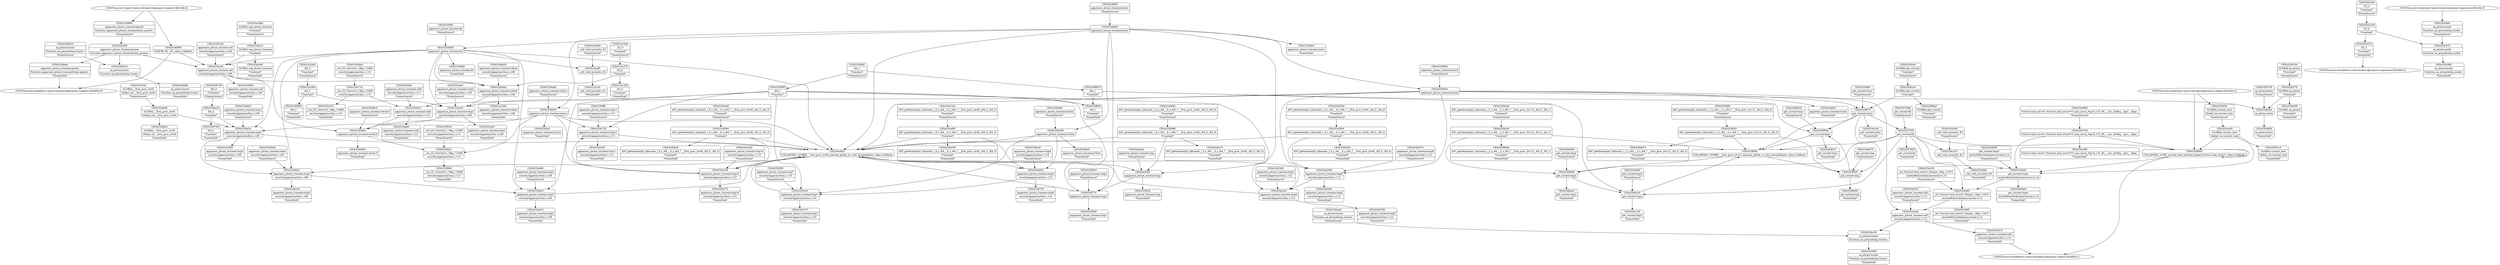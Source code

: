 digraph {
	CE0x533b0a0 [shape=record,shape=Mrecord,label="{CE0x533b0a0|apparmor_ptrace_traceme:return|*SummSource*}"]
	CE0x533d260 [shape=record,shape=Mrecord,label="{CE0x533d260|_call_void_mcount()_#2|*SummSource*}"]
	CE0x5338740 [shape=record,shape=Mrecord,label="{CE0x5338740|i64_0|*Constant*|*SummSource*}"]
	CE0x5335a60 [shape=record,shape=Mrecord,label="{CE0x5335a60|_call_void_mcount()_#2|*SummSource*}"]
	CE0x5358340 [shape=record,shape=Mrecord,label="{CE0x5358340|i64*_getelementptr_inbounds_(_2_x_i64_,_2_x_i64_*___llvm_gcov_ctr112,_i64_0,_i64_1)|*Constant*|*SummSource*}"]
	CE0x533d360 [shape=record,shape=Mrecord,label="{CE0x533d360|_call_void_mcount()_#2|*SummSink*}"]
	CE0x51a1070 [shape=record,shape=Mrecord,label="{CE0x51a1070|i32_0|*Constant*}"]
	CE0x535b800 [shape=record,shape=Mrecord,label="{CE0x535b800|aa_ptrace:entry|*SummSink*}"]
	CE0x533f6a0 [shape=record,shape=Mrecord,label="{CE0x533f6a0|i64_1|*Constant*|*SummSource*}"]
	CE0x535d810 [shape=record,shape=Mrecord,label="{CE0x535d810|apparmor_ptrace_traceme:retval.0|*SummSource*}"]
	CE0x52a5fd0 [shape=record,shape=Mrecord,label="{CE0x52a5fd0|apparmor_ptrace_traceme:parent|Function::apparmor_ptrace_traceme&Arg::parent::}"]
	CE0x535c090 [shape=record,shape=Mrecord,label="{CE0x535c090|aa_ptrace:tracee|Function::aa_ptrace&Arg::tracee::|*SummSink*}"]
	CE0x53392f0 [shape=record,shape=Mrecord,label="{CE0x53392f0|apparmor_ptrace_traceme:tmp7|security/apparmor/lsm.c,110|*SummSource*}"]
	CE0x5366640 [shape=record,shape=Mrecord,label="{CE0x5366640|get_current:tmp2}"]
	CE0x533f600 [shape=record,shape=Mrecord,label="{CE0x533f600|i64_1|*Constant*|*SummSink*}"]
	CE0x533f990 [shape=record,shape=Mrecord,label="{CE0x533f990|COLLAPSED:_GCMRE___llvm_gcov_ctr112_internal_global_2_x_i64_zeroinitializer:_elem_0:default:}"]
	CE0x51a1240 [shape=record,shape=Mrecord,label="{CE0x51a1240|i32_0|*Constant*|*SummSink*}"]
	CE0x533b920 [shape=record,shape=Mrecord,label="{CE0x533b920|apparmor_ptrace_traceme:tmp3|security/apparmor/lsm.c,109|*SummSource*}"]
	CE0x533cc20 [shape=record,shape=Mrecord,label="{CE0x533cc20|_call_void_mcount()_#2|*SummSink*}"]
	CE0x533f920 [shape=record,shape=Mrecord,label="{CE0x533f920|get_current:tmp}"]
	CE0x5338020 [shape=record,shape=Mrecord,label="{CE0x5338020|apparmor_ptrace_traceme:if.end}"]
	CE0x53420e0 [shape=record,shape=Mrecord,label="{CE0x53420e0|apparmor_ptrace_traceme:tmp8|security/apparmor/lsm.c,112|*SummSink*}"]
	CE0x534c210 [shape=record,shape=Mrecord,label="{CE0x534c210|_call_void_mcount()_#2}"]
	CE0x5335850 [shape=record,shape=Mrecord,label="{CE0x5335850|apparmor_ptrace_traceme:tmp1|*SummSink*}"]
	CE0x533f3f0 [shape=record,shape=Mrecord,label="{CE0x533f3f0|apparmor_ptrace_traceme:bb|*SummSource*}"]
	CE0x533c360 [shape=record,shape=Mrecord,label="{CE0x533c360|i64_2|*Constant*}"]
	CE0x533e6f0 [shape=record,shape=Mrecord,label="{CE0x533e6f0|_ret_%struct.task_struct*_%tmp4,_!dbg_!15471|./arch/x86/include/asm/current.h,14|*SummSink*}"]
	CE0x5357600 [shape=record,shape=Mrecord,label="{CE0x5357600|get_current:bb|*SummSink*}"]
	CE0x5ec6e70 [shape=record,shape=Mrecord,label="{CE0x5ec6e70|i64*_getelementptr_inbounds_(_6_x_i64_,_6_x_i64_*___llvm_gcov_ctr40,_i64_0,_i64_0)|*Constant*|*SummSink*}"]
	CE0x533c3d0 [shape=record,shape=Mrecord,label="{CE0x533c3d0|i64_2|*Constant*|*SummSource*}"]
	CE0x534e6c0 [shape=record,shape=Mrecord,label="{CE0x534e6c0|apparmor_ptrace_traceme:tmp6|security/apparmor/lsm.c,110}"]
	CE0x533f590 [shape=record,shape=Mrecord,label="{CE0x533f590|i64_1|*Constant*}"]
	CE0x535b400 [shape=record,shape=Mrecord,label="{CE0x535b400|GLOBAL:aa_ptrace|*Constant*|*SummSink*}"]
	CE0x533e460 [shape=record,shape=Mrecord,label="{CE0x533e460|_ret_%struct.task_struct*_%tmp4,_!dbg_!15471|./arch/x86/include/asm/current.h,14}"]
	CE0x533d420 [shape=record,shape=Mrecord,label="{CE0x533d420|get_current:tmp4|./arch/x86/include/asm/current.h,14}"]
	"CONST[source:1(input),value:2(dynamic)][purpose:{subject}][SrcIdx:2]"
	CE0x5336980 [shape=record,shape=Mrecord,label="{CE0x5336980|i64*_getelementptr_inbounds_(_6_x_i64_,_6_x_i64_*___llvm_gcov_ctr40,_i64_0,_i64_0)|*Constant*}"]
	CE0x535b910 [shape=record,shape=Mrecord,label="{CE0x535b910|aa_ptrace:tracer|Function::aa_ptrace&Arg::tracer::}"]
	CE0x53391e0 [shape=record,shape=Mrecord,label="{CE0x53391e0|apparmor_ptrace_traceme:tmp7|security/apparmor/lsm.c,110}"]
	CE0x5364b70 [shape=record,shape=Mrecord,label="{CE0x5364b70|get_current:tmp1|*SummSink*}"]
	CE0x535d9b0 [shape=record,shape=Mrecord,label="{CE0x535d9b0|apparmor_ptrace_traceme:retval.0|*SummSink*}"]
	CE0x533a7e0 [shape=record,shape=Mrecord,label="{CE0x533a7e0|GLOBAL:__llvm_gcov_ctr40|Global_var:__llvm_gcov_ctr40|*SummSource*}"]
	CE0x53584b0 [shape=record,shape=Mrecord,label="{CE0x53584b0|i64*_getelementptr_inbounds_(_2_x_i64_,_2_x_i64_*___llvm_gcov_ctr112,_i64_0,_i64_1)|*Constant*|*SummSink*}"]
	CE0x535bb10 [shape=record,shape=Mrecord,label="{CE0x535bb10|aa_ptrace:tracer|Function::aa_ptrace&Arg::tracer::|*SummSource*}"]
	CE0x5336f50 [shape=record,shape=Mrecord,label="{CE0x5336f50|apparmor_ptrace_traceme:entry|*SummSource*}"]
	CE0x534c150 [shape=record,shape=Mrecord,label="{CE0x534c150|get_current:tmp3|*SummSink*}"]
	CE0x5366ac0 [shape=record,shape=Mrecord,label="{CE0x5366ac0|get_current:tmp2|*SummSink*}"]
	CE0x5357480 [shape=record,shape=Mrecord,label="{CE0x5357480|get_current:bb|*SummSource*}"]
	CE0x535d6b0 [shape=record,shape=Mrecord,label="{CE0x535d6b0|apparmor_ptrace_traceme:retval.0}"]
	CE0x51a10e0 [shape=record,shape=Mrecord,label="{CE0x51a10e0|i32_0|*Constant*|*SummSource*}"]
	CE0x5342070 [shape=record,shape=Mrecord,label="{CE0x5342070|apparmor_ptrace_traceme:tmp8|security/apparmor/lsm.c,112|*SummSource*}"]
	CE0x5340450 [shape=record,shape=Mrecord,label="{CE0x5340450|apparmor_ptrace_traceme:if.then}"]
	CE0x5355bf0 [shape=record,shape=Mrecord,label="{CE0x5355bf0|i64*_getelementptr_inbounds_(_2_x_i64_,_2_x_i64_*___llvm_gcov_ctr112,_i64_0,_i64_0)|*Constant*|*SummSource*}"]
	CE0x535e720 [shape=record,shape=Mrecord,label="{CE0x535e720|apparmor_ptrace_traceme:tmp11|security/apparmor/lsm.c,113}"]
	CE0x534c860 [shape=record,shape=Mrecord,label="{CE0x534c860|%struct.task_struct*_(%struct.task_struct**)*_asm_movq_%gs:$_1:P_,$0_,_r,im,_dirflag_,_fpsr_,_flags_|*SummSource*}"]
	CE0x5344040 [shape=record,shape=Mrecord,label="{CE0x5344040|i64*_getelementptr_inbounds_(_6_x_i64_,_6_x_i64_*___llvm_gcov_ctr40,_i64_0,_i64_4)|*Constant*|*SummSource*}"]
	CE0x5338a30 [shape=record,shape=Mrecord,label="{CE0x5338a30|apparmor_ptrace_traceme:tmp3|security/apparmor/lsm.c,109}"]
	CE0x5357350 [shape=record,shape=Mrecord,label="{CE0x5357350|get_current:bb}"]
	CE0x533ef00 [shape=record,shape=Mrecord,label="{CE0x533ef00|i64*_getelementptr_inbounds_(_6_x_i64_,_6_x_i64_*___llvm_gcov_ctr40,_i64_0,_i64_3)|*Constant*}"]
	CE0x534c8f0 [shape=record,shape=Mrecord,label="{CE0x534c8f0|%struct.task_struct*_(%struct.task_struct**)*_asm_movq_%gs:$_1:P_,$0_,_r,im,_dirflag_,_fpsr_,_flags_|*SummSink*}"]
	"CONST[source:2(external),value:2(dynamic)][purpose:{object}][SrcIdx:4]"
	CE0x535b700 [shape=record,shape=Mrecord,label="{CE0x535b700|aa_ptrace:entry|*SummSource*}"]
	CE0x533aaf0 [shape=record,shape=Mrecord,label="{CE0x533aaf0|_call_void_mcount()_#2}"]
	CE0x533cfa0 [shape=record,shape=Mrecord,label="{CE0x533cfa0|apparmor_ptrace_traceme:tmp2|security/apparmor/lsm.c,109|*SummSink*}"]
	CE0x534e330 [shape=record,shape=Mrecord,label="{CE0x534e330|i64*_getelementptr_inbounds_(_6_x_i64_,_6_x_i64_*___llvm_gcov_ctr40,_i64_0,_i64_3)|*Constant*|*SummSink*}"]
	CE0x533e250 [shape=record,shape=Mrecord,label="{CE0x533e250|_ret_%struct.task_struct*_%tmp4,_!dbg_!15471|./arch/x86/include/asm/current.h,14|*SummSource*}"]
	CE0x533ce50 [shape=record,shape=Mrecord,label="{CE0x533ce50|apparmor_ptrace_traceme:tmp2|security/apparmor/lsm.c,109}"]
	CE0x5335bd0 [shape=record,shape=Mrecord,label="{CE0x5335bd0|apparmor_ptrace_traceme:bb}"]
	CE0x53387b0 [shape=record,shape=Mrecord,label="{CE0x53387b0|i64_0|*Constant*|*SummSink*}"]
	CE0x533ed10 [shape=record,shape=Mrecord,label="{CE0x533ed10|apparmor_ptrace_traceme:tmp5|security/apparmor/lsm.c,109|*SummSink*}"]
	CE0x535dc80 [shape=record,shape=Mrecord,label="{CE0x535dc80|i64*_getelementptr_inbounds_(_6_x_i64_,_6_x_i64_*___llvm_gcov_ctr40,_i64_0,_i64_5)|*Constant*|*SummSource*}"]
	CE0x533f520 [shape=record,shape=Mrecord,label="{CE0x533f520|apparmor_ptrace_traceme:tmp|*SummSink*}"]
	CE0x534c0b0 [shape=record,shape=Mrecord,label="{CE0x534c0b0|get_current:tmp3|*SummSource*}"]
	CE0x53364b0 [shape=record,shape=Mrecord,label="{CE0x53364b0|apparmor_ptrace_traceme:entry|*SummSink*}"]
	CE0x5368a50 [shape=record,shape=Mrecord,label="{CE0x5368a50|get_current:tmp1|*SummSource*}"]
	CE0x533dd40 [shape=record,shape=Mrecord,label="{CE0x533dd40|apparmor_ptrace_traceme:call|security/apparmor/lsm.c,108|*SummSink*}"]
	CE0x533b030 [shape=record,shape=Mrecord,label="{CE0x533b030|apparmor_ptrace_traceme:return}"]
	CE0x535e200 [shape=record,shape=Mrecord,label="{CE0x535e200|apparmor_ptrace_traceme:tmp10|security/apparmor/lsm.c,113|*SummSource*}"]
	CE0x5342ea0 [shape=record,shape=Mrecord,label="{CE0x5342ea0|apparmor_ptrace_traceme:call1|security/apparmor/lsm.c,112}"]
	CE0x53582a0 [shape=record,shape=Mrecord,label="{CE0x53582a0|i64*_getelementptr_inbounds_(_2_x_i64_,_2_x_i64_*___llvm_gcov_ctr112,_i64_0,_i64_1)|*Constant*}"]
	CE0x533d1a0 [shape=record,shape=Mrecord,label="{CE0x533d1a0|apparmor_ptrace_traceme:call|security/apparmor/lsm.c,108|*SummSource*}"]
	CE0x533bdc0 [shape=record,shape=Mrecord,label="{CE0x533bdc0|apparmor_ptrace_traceme:tmp5|security/apparmor/lsm.c,109}"]
	CE0x5344300 [shape=record,shape=Mrecord,label="{CE0x5344300|i64*_getelementptr_inbounds_(_6_x_i64_,_6_x_i64_*___llvm_gcov_ctr40,_i64_0,_i64_4)|*Constant*|*SummSink*}"]
	CE0x53404f0 [shape=record,shape=Mrecord,label="{CE0x53404f0|apparmor_ptrace_traceme:if.then|*SummSource*}"]
	CE0x535c8e0 [shape=record,shape=Mrecord,label="{CE0x535c8e0|aa_ptrace:mode|Function::aa_ptrace&Arg::mode::|*SummSource*}"]
	CE0x5340690 [shape=record,shape=Mrecord,label="{CE0x5340690|VOIDTB_TE:_CE:_elem_0:default:}"]
	CE0x533c0b0 [shape=record,shape=Mrecord,label="{CE0x533c0b0|apparmor_ptrace_traceme:tmp3|security/apparmor/lsm.c,109|*SummSink*}"]
	"CONST[source:0(mediator),value:0(static)][purpose:{operation}][SnkIdx:2]"
	CE0x5ec6f50 [shape=record,shape=Mrecord,label="{CE0x5ec6f50|apparmor_ptrace_traceme:tmp}"]
	CE0x53424c0 [shape=record,shape=Mrecord,label="{CE0x53424c0|apparmor_ptrace_traceme:tmp9|security/apparmor/lsm.c,112}"]
	CE0x535ae80 [shape=record,shape=Mrecord,label="{CE0x535ae80|apparmor_ptrace_traceme:call2|security/apparmor/lsm.c,112|*SummSink*}"]
	CE0x5338e20 [shape=record,shape=Mrecord,label="{CE0x5338e20|apparmor_ptrace_traceme:tmp6|security/apparmor/lsm.c,110|*SummSource*}"]
	CE0x535c710 [shape=record,shape=Mrecord,label="{CE0x535c710|_ret_i32_%error.0,_!dbg_!15485|security/apparmor/ipc.c,110}"]
	CE0x5ec6ee0 [shape=record,shape=Mrecord,label="{CE0x5ec6ee0|apparmor_ptrace_traceme:tmp|*SummSource*}"]
	CE0x535bb80 [shape=record,shape=Mrecord,label="{CE0x535bb80|aa_ptrace:tracer|Function::aa_ptrace&Arg::tracer::|*SummSink*}"]
	CE0x533a6d0 [shape=record,shape=Mrecord,label="{CE0x533a6d0|GLOBAL:__llvm_gcov_ctr40|Global_var:__llvm_gcov_ctr40}"]
	CE0x535e270 [shape=record,shape=Mrecord,label="{CE0x535e270|apparmor_ptrace_traceme:tmp10|security/apparmor/lsm.c,113|*SummSink*}"]
	CE0x535f4c0 [shape=record,shape=Mrecord,label="{CE0x535f4c0|_ret_i32_%retval.0,_!dbg_!15480|security/apparmor/lsm.c,113}"]
	CE0x533f460 [shape=record,shape=Mrecord,label="{CE0x533f460|apparmor_ptrace_traceme:bb|*SummSink*}"]
	CE0x533bb40 [shape=record,shape=Mrecord,label="{CE0x533bb40|apparmor_ptrace_traceme:tmp4|security/apparmor/lsm.c,109|*SummSource*}"]
	CE0x53689e0 [shape=record,shape=Mrecord,label="{CE0x53689e0|get_current:tmp1}"]
	CE0x53596a0 [shape=record,shape=Mrecord,label="{CE0x53596a0|GLOBAL:get_current|*Constant*|*SummSink*}"]
	CE0x535c9b0 [shape=record,shape=Mrecord,label="{CE0x535c9b0|aa_ptrace:mode|Function::aa_ptrace&Arg::mode::|*SummSink*}"]
	CE0x533cce0 [shape=record,shape=Mrecord,label="{CE0x533cce0|apparmor_ptrace_traceme:call|security/apparmor/lsm.c,108}"]
	CE0x534e850 [shape=record,shape=Mrecord,label="{CE0x534e850|apparmor_ptrace_traceme:tobool|security/apparmor/lsm.c,109|*SummSource*}"]
	CE0x5343fd0 [shape=record,shape=Mrecord,label="{CE0x5343fd0|i64*_getelementptr_inbounds_(_6_x_i64_,_6_x_i64_*___llvm_gcov_ctr40,_i64_0,_i64_4)|*Constant*}"]
	CE0x53368c0 [shape=record,shape=Mrecord,label="{CE0x53368c0|apparmor_ptrace_traceme:if.then|*SummSink*}"]
	CE0x5366c30 [shape=record,shape=Mrecord,label="{CE0x5366c30|get_current:tmp3}"]
	CE0x534a970 [shape=record,shape=Mrecord,label="{CE0x534a970|get_current:tmp|*SummSource*}"]
	CE0x533f2e0 [shape=record,shape=Mrecord,label="{CE0x533f2e0|apparmor_ptrace_traceme:return|*SummSink*}"]
	CE0x535afa0 [shape=record,shape=Mrecord,label="{CE0x535afa0|apparmor_ptrace_traceme:call2|security/apparmor/lsm.c,112|*SummSource*}"]
	CE0x5356660 [shape=record,shape=Mrecord,label="{CE0x5356660|COLLAPSED:_GCRE_current_task_external_global_%struct.task_struct*:_elem_0:default:}"]
	CE0x5368900 [shape=record,shape=Mrecord,label="{CE0x5368900|get_current:tmp|*SummSink*}"]
	CE0x533e880 [shape=record,shape=Mrecord,label="{CE0x533e880|apparmor_ptrace_traceme:tmp5|security/apparmor/lsm.c,109|*SummSource*}"]
	CE0x535f160 [shape=record,shape=Mrecord,label="{CE0x535f160|apparmor_ptrace_traceme:tmp11|security/apparmor/lsm.c,113|*SummSink*}"]
	CE0x535df20 [shape=record,shape=Mrecord,label="{CE0x535df20|i64*_getelementptr_inbounds_(_6_x_i64_,_6_x_i64_*___llvm_gcov_ctr40,_i64_0,_i64_5)|*Constant*|*SummSink*}"]
	CE0x52a1db0 [shape=record,shape=Mrecord,label="{CE0x52a1db0|GLOBAL:cap_ptrace_traceme|*Constant*|*SummSource*}"]
	CE0x535c230 [shape=record,shape=Mrecord,label="{CE0x535c230|i32_2|*Constant*}"]
	"CONST[source:2(external),value:0(static)][purpose:{operation}][SrcIdx:3]"
	CE0x535cbb0 [shape=record,shape=Mrecord,label="{CE0x535cbb0|_ret_i32_%error.0,_!dbg_!15485|security/apparmor/ipc.c,110|*SummSource*}"]
	CE0x5355f20 [shape=record,shape=Mrecord,label="{CE0x5355f20|GLOBAL:current_task|Global_var:current_task|*SummSource*}"]
	CE0x53388c0 [shape=record,shape=Mrecord,label="{CE0x53388c0|apparmor_ptrace_traceme:tmp4|security/apparmor/lsm.c,109}"]
	CE0x534c7b0 [shape=record,shape=Mrecord,label="{CE0x534c7b0|%struct.task_struct*_(%struct.task_struct**)*_asm_movq_%gs:$_1:P_,$0_,_r,im,_dirflag_,_fpsr_,_flags_}"]
	CE0x533e610 [shape=record,shape=Mrecord,label="{CE0x533e610|apparmor_ptrace_traceme:call2|security/apparmor/lsm.c,112}"]
	CE0x5339450 [shape=record,shape=Mrecord,label="{CE0x5339450|i64_2|*Constant*|*SummSink*}"]
	CE0x533d8a0 [shape=record,shape=Mrecord,label="{CE0x533d8a0|apparmor_ptrace_traceme:parent|Function::apparmor_ptrace_traceme&Arg::parent::|*SummSink*}"]
	CE0x53666b0 [shape=record,shape=Mrecord,label="{CE0x53666b0|get_current:tmp2|*SummSource*}"]
	CE0x535c870 [shape=record,shape=Mrecord,label="{CE0x535c870|aa_ptrace:mode|Function::aa_ptrace&Arg::mode::}"]
	CE0x535f8b0 [shape=record,shape=Mrecord,label="{CE0x535f8b0|_ret_i32_%retval.0,_!dbg_!15480|security/apparmor/lsm.c,113|*SummSink*}"]
	CE0x5359870 [shape=record,shape=Mrecord,label="{CE0x5359870|get_current:entry}"]
	CE0x535bc50 [shape=record,shape=Mrecord,label="{CE0x535bc50|aa_ptrace:tracee|Function::aa_ptrace&Arg::tracee::}"]
	CE0x535fa20 [shape=record,shape=Mrecord,label="{CE0x535fa20|i64*_getelementptr_inbounds_(_2_x_i64_,_2_x_i64_*___llvm_gcov_ctr112,_i64_0,_i64_0)|*Constant*}"]
	CE0x533afc0 [shape=record,shape=Mrecord,label="{CE0x533afc0|apparmor_ptrace_traceme:if.end|*SummSink*}"]
	CE0x533bc50 [shape=record,shape=Mrecord,label="{CE0x533bc50|apparmor_ptrace_traceme:tmp4|security/apparmor/lsm.c,109|*SummSink*}"]
	CE0x53591e0 [shape=record,shape=Mrecord,label="{CE0x53591e0|GLOBAL:get_current|*Constant*}"]
	CE0x534e730 [shape=record,shape=Mrecord,label="{CE0x534e730|apparmor_ptrace_traceme:tmp6|security/apparmor/lsm.c,110|*SummSink*}"]
	CE0x533a8e0 [shape=record,shape=Mrecord,label="{CE0x533a8e0|GLOBAL:__llvm_gcov_ctr40|Global_var:__llvm_gcov_ctr40|*SummSink*}"]
	CE0x535cd10 [shape=record,shape=Mrecord,label="{CE0x535cd10|_ret_i32_%error.0,_!dbg_!15485|security/apparmor/ipc.c,110|*SummSink*}"]
	CE0x535d560 [shape=record,shape=Mrecord,label="{CE0x535d560|i64*_getelementptr_inbounds_(_6_x_i64_,_6_x_i64_*___llvm_gcov_ctr40,_i64_0,_i64_5)|*Constant*}"]
	CE0x5342000 [shape=record,shape=Mrecord,label="{CE0x5342000|apparmor_ptrace_traceme:tmp8|security/apparmor/lsm.c,112}"]
	"CONST[source:0(mediator),value:2(dynamic)][purpose:{subject}][SnkIdx:0]"
	CE0x5335910 [shape=record,shape=Mrecord,label="{CE0x5335910|apparmor_ptrace_traceme:tmp1|*SummSource*}"]
	CE0x5343c70 [shape=record,shape=Mrecord,label="{CE0x5343c70|apparmor_ptrace_traceme:tmp7|security/apparmor/lsm.c,110|*SummSink*}"]
	CE0x5368970 [shape=record,shape=Mrecord,label="{CE0x5368970|i64_1|*Constant*}"]
	CE0x53595e0 [shape=record,shape=Mrecord,label="{CE0x53595e0|GLOBAL:get_current|*Constant*|*SummSource*}"]
	CE0x5342780 [shape=record,shape=Mrecord,label="{CE0x5342780|apparmor_ptrace_traceme:tmp9|security/apparmor/lsm.c,112|*SummSink*}"]
	CE0x53448a0 [shape=record,shape=Mrecord,label="{CE0x53448a0|get_current:tmp4|./arch/x86/include/asm/current.h,14|*SummSink*}"]
	CE0x5ec6fc0 [shape=record,shape=Mrecord,label="{CE0x5ec6fc0|COLLAPSED:_GCMRE___llvm_gcov_ctr40_internal_global_6_x_i64_zeroinitializer:_elem_0:default:}"]
	CE0x536d970 [shape=record,shape=Mrecord,label="{CE0x536d970|i64*_getelementptr_inbounds_(_2_x_i64_,_2_x_i64_*___llvm_gcov_ctr112,_i64_0,_i64_0)|*Constant*|*SummSink*}"]
	"CONST[source:0(mediator),value:2(dynamic)][purpose:{object}][SnkIdx:1]"
	CE0x533dfe0 [shape=record,shape=Mrecord,label="{CE0x533dfe0|get_current:entry|*SummSource*}"]
	CE0x534ca00 [shape=record,shape=Mrecord,label="{CE0x534ca00|GLOBAL:current_task|Global_var:current_task}"]
	CE0x5344f40 [shape=record,shape=Mrecord,label="{CE0x5344f40|i64*_getelementptr_inbounds_(_6_x_i64_,_6_x_i64_*___llvm_gcov_ctr40,_i64_0,_i64_0)|*Constant*|*SummSource*}"]
	CE0x533d800 [shape=record,shape=Mrecord,label="{CE0x533d800|apparmor_ptrace_traceme:parent|Function::apparmor_ptrace_traceme&Arg::parent::|*SummSource*}"]
	CE0x5344830 [shape=record,shape=Mrecord,label="{CE0x5344830|get_current:tmp4|./arch/x86/include/asm/current.h,14|*SummSource*}"]
	CE0x5336e80 [shape=record,shape=Mrecord,label="{CE0x5336e80|apparmor_ptrace_traceme:entry}"]
	CE0x52a5ef0 [shape=record,shape=Mrecord,label="{CE0x52a5ef0|GLOBAL:cap_ptrace_traceme|*Constant*|*SummSink*}"]
	CE0x535b5a0 [shape=record,shape=Mrecord,label="{CE0x535b5a0|aa_ptrace:entry}"]
	CE0x533b4b0 [shape=record,shape=Mrecord,label="{CE0x533b4b0|apparmor_ptrace_traceme:tobool|security/apparmor/lsm.c,109}"]
	CE0x5359070 [shape=record,shape=Mrecord,label="{CE0x5359070|apparmor_ptrace_traceme:call1|security/apparmor/lsm.c,112|*SummSink*}"]
	CE0x535b100 [shape=record,shape=Mrecord,label="{CE0x535b100|GLOBAL:aa_ptrace|*Constant*|*SummSource*}"]
	CE0x53561c0 [shape=record,shape=Mrecord,label="{CE0x53561c0|GLOBAL:current_task|Global_var:current_task|*SummSink*}"]
	CE0x51a12b0 [shape=record,shape=Mrecord,label="{CE0x51a12b0|apparmor_ptrace_traceme:tobool|security/apparmor/lsm.c,109|*SummSink*}"]
	CE0x5342f10 [shape=record,shape=Mrecord,label="{CE0x5342f10|apparmor_ptrace_traceme:call1|security/apparmor/lsm.c,112|*SummSource*}"]
	CE0x535f530 [shape=record,shape=Mrecord,label="{CE0x535f530|_ret_i32_%retval.0,_!dbg_!15480|security/apparmor/lsm.c,113|*SummSource*}"]
	CE0x53425d0 [shape=record,shape=Mrecord,label="{CE0x53425d0|apparmor_ptrace_traceme:tmp9|security/apparmor/lsm.c,112|*SummSource*}"]
	CE0x535b170 [shape=record,shape=Mrecord,label="{CE0x535b170|GLOBAL:aa_ptrace|*Constant*}"]
	CE0x533de10 [shape=record,shape=Mrecord,label="{CE0x533de10|GLOBAL:cap_ptrace_traceme|*Constant*}"]
	CE0x535bed0 [shape=record,shape=Mrecord,label="{CE0x535bed0|aa_ptrace:tracee|Function::aa_ptrace&Arg::tracee::|*SummSource*}"]
	CE0x5338090 [shape=record,shape=Mrecord,label="{CE0x5338090|apparmor_ptrace_traceme:if.end|*SummSource*}"]
	CE0x535c570 [shape=record,shape=Mrecord,label="{CE0x535c570|i32_2|*Constant*|*SummSink*}"]
	CE0x534c3e0 [shape=record,shape=Mrecord,label="{CE0x534c3e0|i64*_getelementptr_inbounds_(_6_x_i64_,_6_x_i64_*___llvm_gcov_ctr40,_i64_0,_i64_3)|*Constant*|*SummSource*}"]
	CE0x533f770 [shape=record,shape=Mrecord,label="{CE0x533f770|apparmor_ptrace_traceme:tmp1}"]
	CE0x533e140 [shape=record,shape=Mrecord,label="{CE0x533e140|get_current:entry|*SummSink*}"]
	CE0x533bec0 [shape=record,shape=Mrecord,label="{CE0x533bec0|i64_0|*Constant*}"]
	CE0x533cec0 [shape=record,shape=Mrecord,label="{CE0x533cec0|apparmor_ptrace_traceme:tmp2|security/apparmor/lsm.c,109|*SummSource*}"]
	CE0x535c440 [shape=record,shape=Mrecord,label="{CE0x535c440|i32_2|*Constant*|*SummSource*}"]
	CE0x535eff0 [shape=record,shape=Mrecord,label="{CE0x535eff0|apparmor_ptrace_traceme:tmp11|security/apparmor/lsm.c,113|*SummSource*}"]
	CE0x535e190 [shape=record,shape=Mrecord,label="{CE0x535e190|apparmor_ptrace_traceme:tmp10|security/apparmor/lsm.c,113}"]
	CE0x5336e80 -> CE0x5ec6f50
	CE0x5336e80 -> CE0x5ec6fc0
	CE0x53404f0 -> CE0x5340450
	CE0x51a1070 -> CE0x533b4b0
	CE0x533a7e0 -> CE0x533a6d0
	CE0x5342ea0 -> CE0x535bc50
	CE0x5335bd0 -> CE0x53388c0
	CE0x533f590 -> CE0x533f770
	CE0x5338090 -> CE0x5338020
	CE0x533bec0 -> CE0x53387b0
	CE0x534c3e0 -> CE0x533ef00
	CE0x533b030 -> CE0x535e190
	CE0x5359070 -> "CONST[source:0(mediator),value:2(dynamic)][purpose:{object}][SnkIdx:1]"
	CE0x5359870 -> CE0x533f990
	CE0x5336e80 -> CE0x533b030
	CE0x5359870 -> CE0x5357350
	CE0x5342f10 -> CE0x5342ea0
	CE0x535c8e0 -> CE0x535c870
	CE0x535dc80 -> CE0x535d560
	CE0x5357350 -> CE0x534c210
	CE0x533f3f0 -> CE0x5335bd0
	CE0x533bec0 -> CE0x5338a30
	CE0x5343fd0 -> CE0x5342000
	CE0x533b0a0 -> CE0x533b030
	CE0x533f590 -> CE0x533ce50
	CE0x5340450 -> CE0x5ec6fc0
	CE0x533f590 -> CE0x53391e0
	CE0x533d420 -> CE0x533e460
	CE0x533f920 -> CE0x5368900
	CE0x5366640 -> CE0x5366c30
	CE0x51a1070 -> CE0x51a1240
	CE0x5343fd0 -> CE0x5344300
	CE0x535c440 -> CE0x535c230
	CE0x533b4b0 -> CE0x51a12b0
	CE0x53666b0 -> CE0x5366640
	CE0x5336e80 -> CE0x53364b0
	CE0x5336980 -> CE0x5ec6fc0
	CE0x5357480 -> CE0x5357350
	CE0x533f6a0 -> CE0x5368970
	CE0x5ec6f50 -> CE0x533f520
	CE0x533d420 -> CE0x53448a0
	CE0x5340450 -> CE0x53368c0
	CE0x5335a60 -> CE0x533aaf0
	CE0x5338a30 -> CE0x533c0b0
	CE0x5355bf0 -> CE0x535fa20
	CE0x533cce0 -> CE0x535d6b0
	CE0x533f6a0 -> CE0x533f590
	CE0x534ca00 -> CE0x533d420
	CE0x5335bd0 -> CE0x533aaf0
	CE0x535d6b0 -> CE0x535d9b0
	CE0x5343fd0 -> CE0x5ec6fc0
	CE0x5338a30 -> CE0x53388c0
	CE0x533f770 -> CE0x5ec6fc0
	CE0x5338020 -> CE0x5342000
	CE0x533d800 -> CE0x52a5fd0
	CE0x5338020 -> CE0x5342ea0
	CE0x533f990 -> CE0x533f920
	CE0x5342000 -> CE0x53424c0
	CE0x53591e0 -> CE0x5359870
	CE0x535afa0 -> CE0x533e610
	CE0x533de10 -> CE0x52a5ef0
	CE0x535b170 -> CE0x535b400
	CE0x535c710 -> CE0x535cd10
	CE0x5356660 -> "CONST[source:0(mediator),value:2(dynamic)][purpose:{object}][SnkIdx:1]"
	"CONST[source:1(input),value:2(dynamic)][purpose:{subject}][SrcIdx:2]" -> CE0x5340690
	CE0x534ca00 -> CE0x5356660
	CE0x533ce50 -> CE0x5338a30
	CE0x5359870 -> CE0x533e140
	CE0x535d810 -> CE0x535d6b0
	CE0x535eff0 -> CE0x535e720
	CE0x533aaf0 -> CE0x533cc20
	CE0x535e190 -> CE0x535e270
	CE0x5355f20 -> CE0x534ca00
	CE0x5368970 -> CE0x533f600
	CE0x5338020 -> CE0x5359870
	"CONST[source:2(external),value:0(static)][purpose:{operation}][SrcIdx:3]" -> CE0x535c8e0
	CE0x53391e0 -> CE0x5ec6fc0
	CE0x5ec6f50 -> CE0x533f770
	CE0x533b030 -> CE0x533f2e0
	CE0x5344040 -> CE0x5343fd0
	CE0x5335910 -> CE0x533f770
	CE0x533ce50 -> CE0x533cfa0
	CE0x533f590 -> CE0x533bdc0
	CE0x534c860 -> CE0x534c7b0
	CE0x533ef00 -> CE0x5ec6fc0
	CE0x5338020 -> CE0x53424c0
	CE0x5336e80 -> CE0x5338020
	CE0x534c7b0 -> CE0x533d420
	CE0x535e720 -> CE0x5ec6fc0
	CE0x5357350 -> CE0x5357600
	CE0x533ef00 -> CE0x534e330
	CE0x533e460 -> CE0x5342ea0
	CE0x535fa20 -> CE0x536d970
	CE0x533f770 -> CE0x5335850
	CE0x5340690 -> CE0x533cce0
	CE0x533bb40 -> CE0x53388c0
	CE0x533f920 -> CE0x53689e0
	CE0x5368970 -> CE0x53689e0
	CE0x5366640 -> CE0x5366ac0
	CE0x53424c0 -> CE0x5342780
	CE0x535d6b0 -> CE0x535f4c0
	CE0x533dfe0 -> CE0x5359870
	CE0x5357350 -> CE0x533d420
	CE0x533c360 -> CE0x5339450
	CE0x52a5fd0 -> CE0x533cce0
	CE0x5335bd0 -> CE0x533b4b0
	CE0x535e720 -> CE0x535f160
	CE0x534e6c0 -> CE0x534e730
	CE0x535e200 -> CE0x535e190
	CE0x53582a0 -> CE0x533f990
	CE0x5357350 -> CE0x533e460
	"CONST[source:2(external),value:2(dynamic)][purpose:{object}][SrcIdx:4]" -> CE0x5356660
	CE0x533b030 -> CE0x535e720
	CE0x533b030 -> CE0x535f4c0
	CE0x533de10 -> CE0x533cce0
	CE0x534c7b0 -> CE0x534c8f0
	CE0x535cbb0 -> CE0x535c710
	CE0x535bed0 -> CE0x535bc50
	CE0x53595e0 -> CE0x53591e0
	CE0x5336980 -> CE0x5ec6e70
	CE0x5336e80 -> CE0x5335bd0
	CE0x5338a30 -> CE0x5ec6fc0
	CE0x5340690 -> "CONST[source:0(mediator),value:2(dynamic)][purpose:{subject}][SnkIdx:0]"
	CE0x533b030 -> CE0x535d6b0
	CE0x535c570 -> "CONST[source:0(mediator),value:0(static)][purpose:{operation}][SnkIdx:2]"
	CE0x53591e0 -> CE0x53596a0
	CE0x533e250 -> CE0x533e460
	CE0x533f990 -> CE0x5366640
	CE0x5335bd0 -> CE0x533cce0
	CE0x5335bd0 -> CE0x5338a30
	CE0x5336980 -> CE0x5ec6f50
	CE0x533a6d0 -> CE0x533a8e0
	CE0x535d560 -> CE0x535df20
	CE0x53388c0 -> CE0x533bc50
	"CONST[source:1(input),value:2(dynamic)][purpose:{subject}][SrcIdx:2]" -> CE0x533d800
	CE0x533f590 -> CE0x533f600
	CE0x535c710 -> CE0x533e610
	CE0x535b5a0 -> CE0x535b800
	CE0x5338020 -> CE0x5ec6fc0
	CE0x5336e80 -> CE0x5340450
	CE0x533c360 -> CE0x533ce50
	CE0x5357350 -> CE0x5366640
	CE0x5335bd0 -> CE0x533bdc0
	CE0x535c230 -> CE0x535c570
	CE0x53392f0 -> CE0x53391e0
	CE0x534a970 -> CE0x533f920
	CE0x5366c30 -> CE0x534c150
	CE0x5340450 -> CE0x534e6c0
	CE0x533b030 -> CE0x5ec6fc0
	CE0x533d260 -> CE0x534c210
	CE0x535bb10 -> CE0x535b910
	CE0x5368a50 -> CE0x53689e0
	CE0x533b4b0 -> CE0x533ce50
	CE0x535b910 -> CE0x535bb80
	CE0x5342070 -> CE0x5342000
	CE0x535c870 -> CE0x535c9b0
	CE0x533f590 -> CE0x535e720
	CE0x534c7b0 -> CE0x5356660
	CE0x52a5fd0 -> CE0x535b910
	CE0x5335bd0 -> CE0x533f460
	CE0x534c0b0 -> CE0x5366c30
	CE0x535b100 -> CE0x535b170
	CE0x534c210 -> CE0x533d360
	CE0x5344830 -> CE0x533d420
	CE0x533e880 -> CE0x533bdc0
	CE0x533d1a0 -> CE0x533cce0
	CE0x53424c0 -> CE0x5ec6fc0
	CE0x53582a0 -> CE0x5366640
	CE0x5357350 -> CE0x5356660
	CE0x52a5fd0 -> CE0x533d8a0
	CE0x535fa20 -> CE0x533f990
	CE0x53425d0 -> CE0x53424c0
	CE0x535fa20 -> CE0x533f920
	CE0x533d8a0 -> "CONST[source:0(mediator),value:2(dynamic)][purpose:{subject}][SnkIdx:0]"
	CE0x5336e80 -> CE0x533f770
	CE0x52a1db0 -> CE0x533de10
	CE0x5ec6fc0 -> CE0x534e6c0
	CE0x533cec0 -> CE0x533ce50
	CE0x5342000 -> CE0x53420e0
	CE0x5368970 -> CE0x5366c30
	CE0x5356660 -> CE0x533d420
	CE0x5359870 -> CE0x53689e0
	CE0x5357350 -> CE0x5366c30
	CE0x533bdc0 -> CE0x533ed10
	CE0x533b920 -> CE0x5338a30
	CE0x533cce0 -> CE0x533dd40
	CE0x53582a0 -> CE0x53584b0
	CE0x5336f50 -> CE0x5336e80
	CE0x535b170 -> CE0x535b5a0
	CE0x5335bd0 -> CE0x533ce50
	CE0x5338020 -> CE0x533afc0
	CE0x5ec6fc0 -> CE0x5342000
	CE0x53388c0 -> CE0x533bdc0
	CE0x5342ea0 -> CE0x5359070
	CE0x535d560 -> CE0x535e190
	CE0x5335bd0 -> CE0x5ec6fc0
	CE0x5358340 -> CE0x53582a0
	CE0x534e850 -> CE0x533b4b0
	CE0x533bdc0 -> CE0x5ec6fc0
	CE0x534e6c0 -> CE0x53391e0
	CE0x533a6d0 -> CE0x5338a30
	CE0x533f590 -> CE0x53424c0
	CE0x533e460 -> CE0x533e6f0
	CE0x535d560 -> CE0x5ec6fc0
	CE0x51a10e0 -> CE0x51a1070
	CE0x5356660 -> CE0x5356660
	CE0x53391e0 -> CE0x5343c70
	CE0x5ec6ee0 -> CE0x5ec6f50
	CE0x53689e0 -> CE0x533f990
	CE0x533cce0 -> CE0x533b4b0
	CE0x5ec6fc0 -> CE0x53388c0
	CE0x534ca00 -> CE0x53561c0
	CE0x533c3d0 -> CE0x533c360
	CE0x5338740 -> CE0x533bec0
	"CONST[source:2(external),value:2(dynamic)][purpose:{object}][SrcIdx:4]" -> CE0x5355f20
	CE0x535bc50 -> CE0x535c090
	CE0x533e610 -> CE0x535ae80
	CE0x5ec6fc0 -> CE0x535e190
	CE0x53689e0 -> CE0x5364b70
	CE0x5344f40 -> CE0x5336980
	CE0x535b700 -> CE0x535b5a0
	CE0x533ef00 -> CE0x534e6c0
	CE0x5366c30 -> CE0x533f990
	CE0x5357350 -> CE0x533f990
	CE0x535f530 -> CE0x535f4c0
	CE0x535c230 -> CE0x535c870
	CE0x535e190 -> CE0x535e720
	CE0x5338020 -> CE0x533e610
	CE0x535f4c0 -> CE0x535f8b0
	CE0x5338020 -> CE0x535b5a0
	CE0x533e610 -> CE0x535d6b0
	CE0x5338e20 -> CE0x534e6c0
	CE0x5340450 -> CE0x53391e0
	CE0x5359870 -> CE0x533f920
	CE0x5ec6fc0 -> CE0x5ec6f50
}